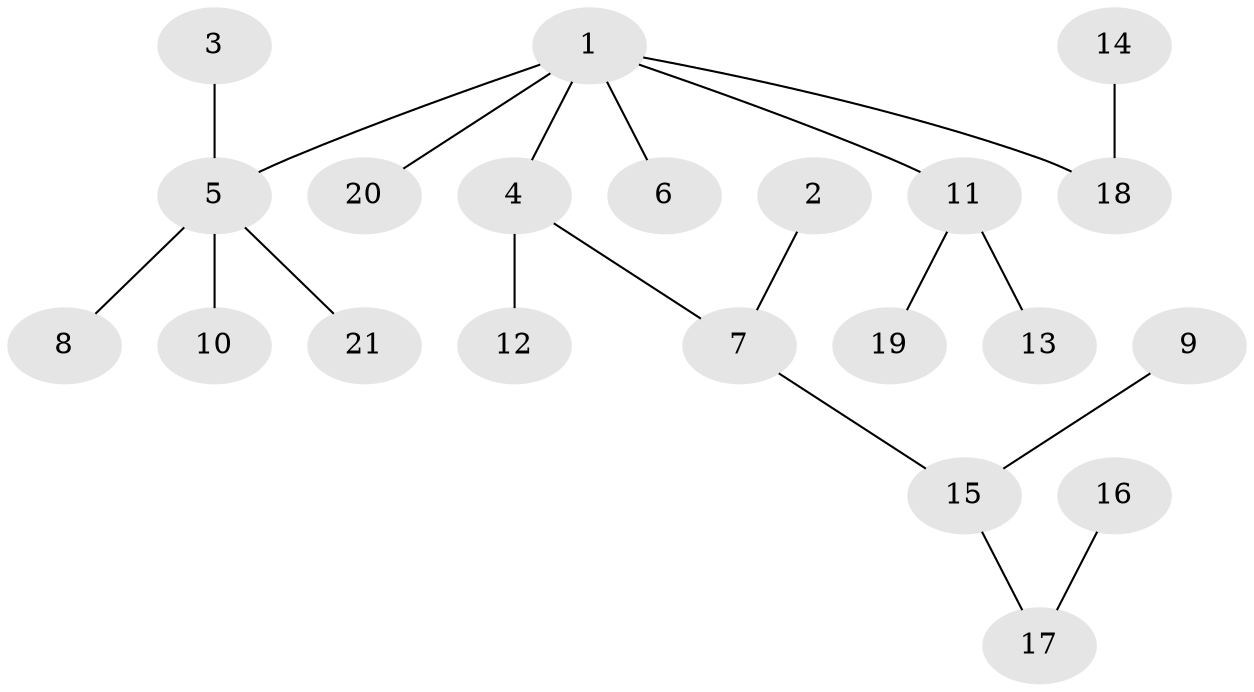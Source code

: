 // original degree distribution, {4: 0.07352941176470588, 2: 0.2647058823529412, 7: 0.014705882352941176, 6: 0.014705882352941176, 5: 0.014705882352941176, 3: 0.1323529411764706, 1: 0.4852941176470588}
// Generated by graph-tools (version 1.1) at 2025/37/03/04/25 23:37:17]
// undirected, 21 vertices, 20 edges
graph export_dot {
  node [color=gray90,style=filled];
  1;
  2;
  3;
  4;
  5;
  6;
  7;
  8;
  9;
  10;
  11;
  12;
  13;
  14;
  15;
  16;
  17;
  18;
  19;
  20;
  21;
  1 -- 4 [weight=1.0];
  1 -- 5 [weight=1.0];
  1 -- 6 [weight=1.0];
  1 -- 11 [weight=1.0];
  1 -- 18 [weight=1.0];
  1 -- 20 [weight=1.0];
  2 -- 7 [weight=1.0];
  3 -- 5 [weight=1.0];
  4 -- 7 [weight=1.0];
  4 -- 12 [weight=1.0];
  5 -- 8 [weight=1.0];
  5 -- 10 [weight=1.0];
  5 -- 21 [weight=1.0];
  7 -- 15 [weight=1.0];
  9 -- 15 [weight=1.0];
  11 -- 13 [weight=1.0];
  11 -- 19 [weight=1.0];
  14 -- 18 [weight=1.0];
  15 -- 17 [weight=1.0];
  16 -- 17 [weight=1.0];
}
